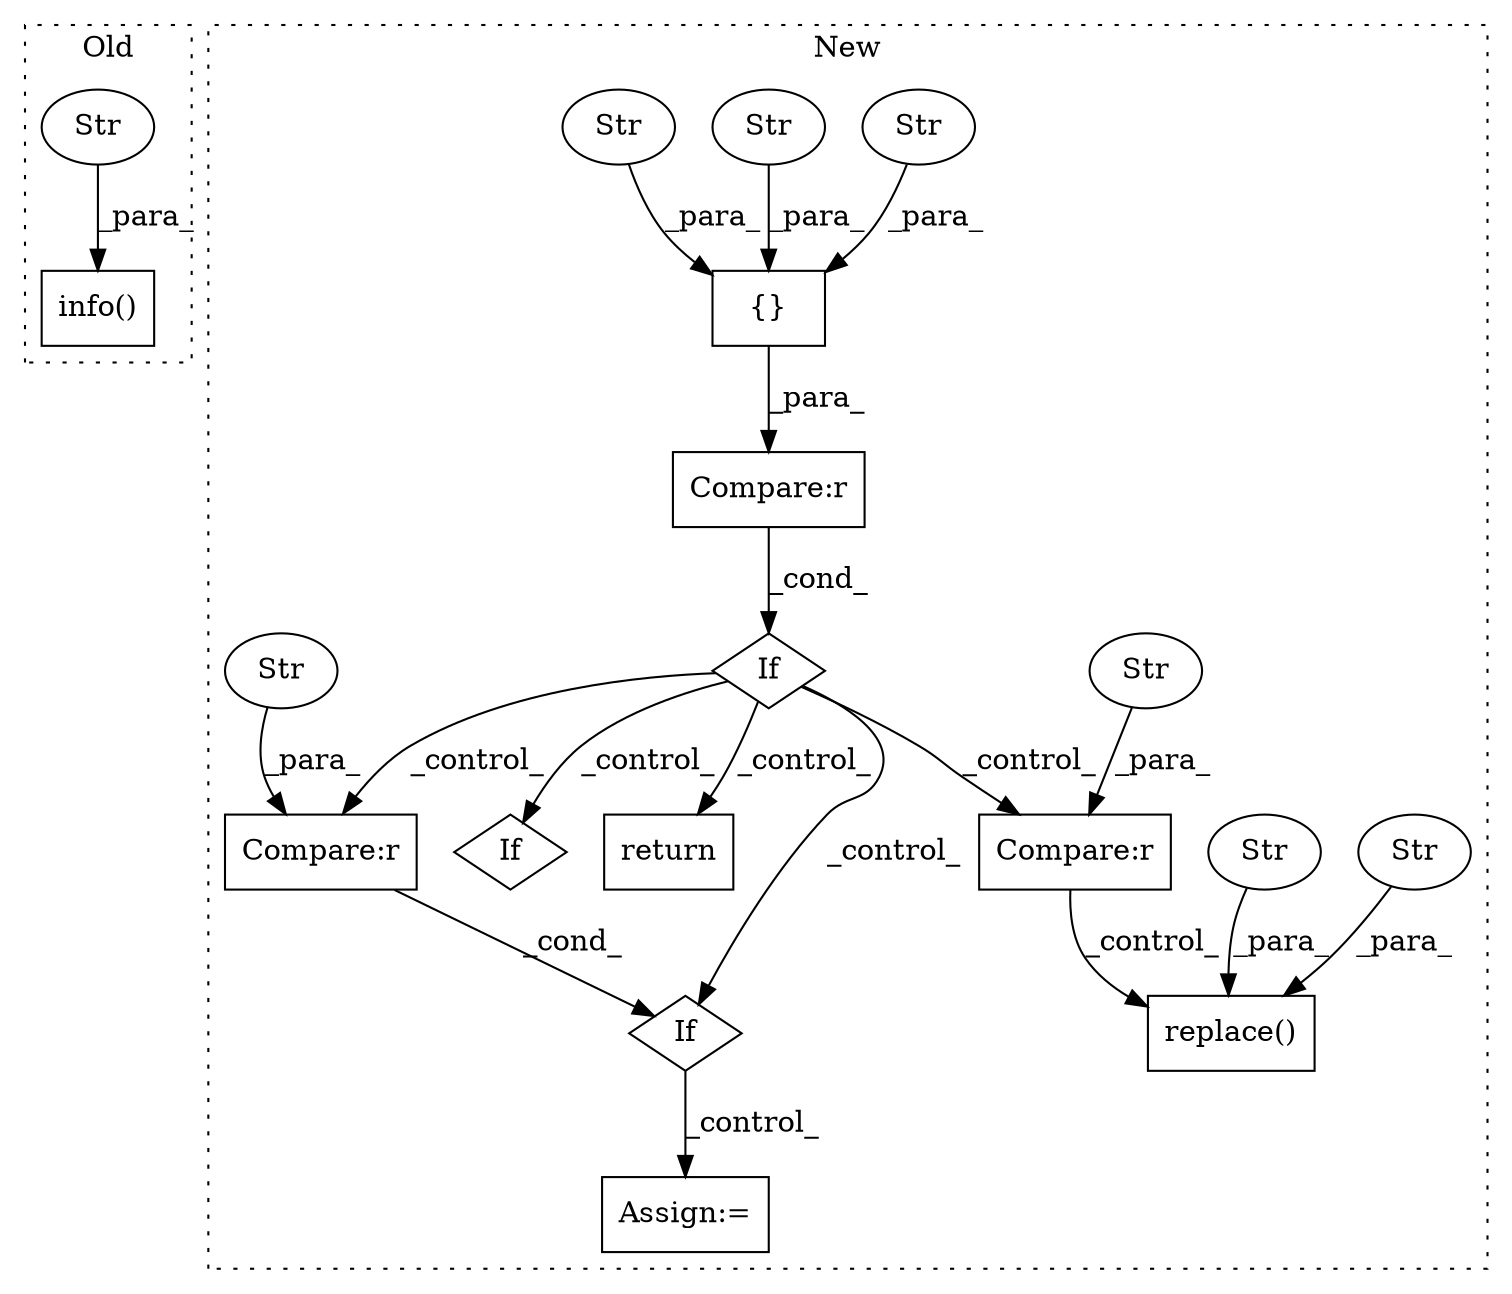 digraph G {
subgraph cluster0 {
1 [label="info()" a="75" s="4831,4936" l="12,1" shape="box"];
7 [label="Str" a="66" s="4843" l="93" shape="ellipse"];
label = "Old";
style="dotted";
}
subgraph cluster1 {
2 [label="replace()" a="75" s="6836,6884" l="19,1" shape="box"];
3 [label="Str" a="66" s="6855" l="18" shape="ellipse"];
4 [label="Str" a="66" s="6875" l="9" shape="ellipse"];
5 [label="Compare:r" a="40" s="6532" l="34" shape="box"];
6 [label="Str" a="66" s="6549" l="17" shape="ellipse"];
8 [label="If" a="96" s="5256" l="3" shape="diamond"];
9 [label="{}" a="59" s="5280,5337" l="1,0" shape="box"];
10 [label="Str" a="66" s="5318" l="19" shape="ellipse"];
11 [label="Str" a="66" s="5281" l="16" shape="ellipse"];
12 [label="Str" a="66" s="5299" l="17" shape="ellipse"];
13 [label="If" a="96" s="6076" l="0" shape="diamond"];
14 [label="Compare:r" a="40" s="6076" l="36" shape="box"];
15 [label="Str" a="66" s="6093" l="19" shape="ellipse"];
16 [label="If" a="96" s="5970" l="3" shape="diamond"];
17 [label="Compare:r" a="40" s="5259" l="79" shape="box"];
18 [label="Assign:=" a="68" s="6137" l="3" shape="box"];
19 [label="return" a="93" s="5352" l="6" shape="box"];
label = "New";
style="dotted";
}
3 -> 2 [label="_para_"];
4 -> 2 [label="_para_"];
5 -> 2 [label="_control_"];
6 -> 5 [label="_para_"];
7 -> 1 [label="_para_"];
8 -> 16 [label="_control_"];
8 -> 13 [label="_control_"];
8 -> 19 [label="_control_"];
8 -> 5 [label="_control_"];
8 -> 14 [label="_control_"];
9 -> 17 [label="_para_"];
10 -> 9 [label="_para_"];
11 -> 9 [label="_para_"];
12 -> 9 [label="_para_"];
13 -> 18 [label="_control_"];
14 -> 13 [label="_cond_"];
15 -> 14 [label="_para_"];
17 -> 8 [label="_cond_"];
}